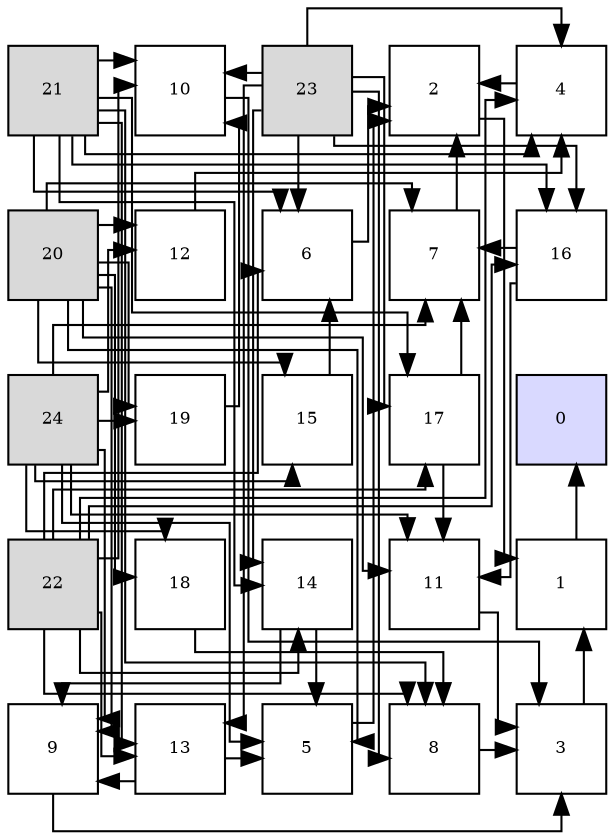 digraph layout{
 rankdir=TB;
 splines=ortho;
 node [style=filled shape=square fixedsize=true width=0.6];
0[label="21", fontsize=8, fillcolor="#d9d9d9"];
1[label="10", fontsize=8, fillcolor="#ffffff"];
2[label="23", fontsize=8, fillcolor="#d9d9d9"];
3[label="2", fontsize=8, fillcolor="#ffffff"];
4[label="4", fontsize=8, fillcolor="#ffffff"];
5[label="20", fontsize=8, fillcolor="#d9d9d9"];
6[label="12", fontsize=8, fillcolor="#ffffff"];
7[label="6", fontsize=8, fillcolor="#ffffff"];
8[label="7", fontsize=8, fillcolor="#ffffff"];
9[label="16", fontsize=8, fillcolor="#ffffff"];
10[label="24", fontsize=8, fillcolor="#d9d9d9"];
11[label="19", fontsize=8, fillcolor="#ffffff"];
12[label="15", fontsize=8, fillcolor="#ffffff"];
13[label="17", fontsize=8, fillcolor="#ffffff"];
14[label="0", fontsize=8, fillcolor="#d9d9ff"];
15[label="22", fontsize=8, fillcolor="#d9d9d9"];
16[label="18", fontsize=8, fillcolor="#ffffff"];
17[label="14", fontsize=8, fillcolor="#ffffff"];
18[label="11", fontsize=8, fillcolor="#ffffff"];
19[label="1", fontsize=8, fillcolor="#ffffff"];
20[label="9", fontsize=8, fillcolor="#ffffff"];
21[label="13", fontsize=8, fillcolor="#ffffff"];
22[label="5", fontsize=8, fillcolor="#ffffff"];
23[label="8", fontsize=8, fillcolor="#ffffff"];
24[label="3", fontsize=8, fillcolor="#ffffff"];
edge [constraint=false, style=vis];19 -> 14;
3 -> 19;
24 -> 19;
4 -> 3;
22 -> 3;
7 -> 3;
8 -> 3;
23 -> 24;
20 -> 24;
1 -> 24;
18 -> 24;
6 -> 4;
0 -> 4;
15 -> 4;
2 -> 4;
21 -> 22;
17 -> 22;
5 -> 22;
10 -> 22;
12 -> 7;
0 -> 7;
15 -> 7;
2 -> 7;
9 -> 8;
13 -> 8;
5 -> 8;
10 -> 8;
16 -> 23;
0 -> 23;
15 -> 23;
2 -> 23;
21 -> 20;
17 -> 20;
5 -> 20;
10 -> 20;
11 -> 1;
0 -> 1;
15 -> 1;
2 -> 1;
9 -> 18;
13 -> 18;
5 -> 18;
10 -> 18;
5 -> 6;
10 -> 6;
0 -> 21;
15 -> 21;
2 -> 21;
0 -> 17;
15 -> 17;
2 -> 17;
5 -> 12;
10 -> 12;
0 -> 9;
15 -> 9;
2 -> 9;
0 -> 13;
15 -> 13;
2 -> 13;
5 -> 16;
10 -> 16;
5 -> 11;
10 -> 11;
edge [constraint=true, style=invis];
0 -> 5 -> 10 -> 15 -> 20;
1 -> 6 -> 11 -> 16 -> 21;
2 -> 7 -> 12 -> 17 -> 22;
3 -> 8 -> 13 -> 18 -> 23;
4 -> 9 -> 14 -> 19 -> 24;
rank = same {0 -> 1 -> 2 -> 3 -> 4};
rank = same {5 -> 6 -> 7 -> 8 -> 9};
rank = same {10 -> 11 -> 12 -> 13 -> 14};
rank = same {15 -> 16 -> 17 -> 18 -> 19};
rank = same {20 -> 21 -> 22 -> 23 -> 24};
}